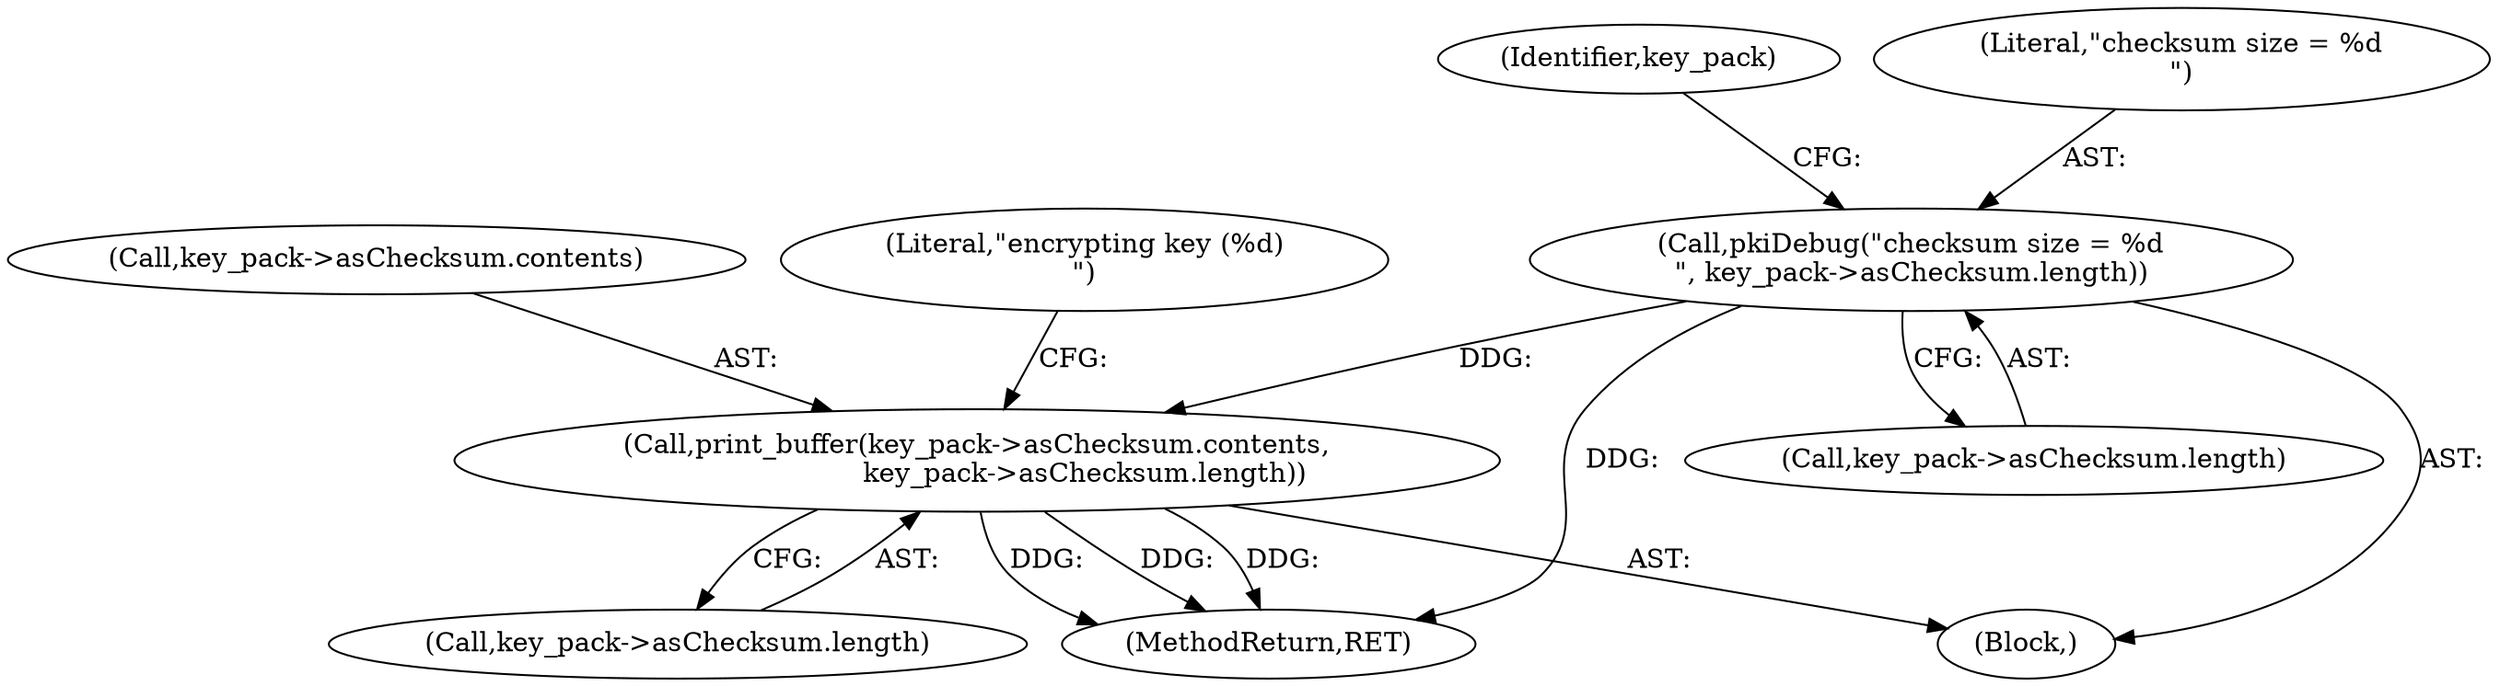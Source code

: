 digraph "0_krb5_db64ca25d661a47b996b4e2645998b5d7f0eb52c@pointer" {
"1000802" [label="(Call,pkiDebug(\"checksum size = %d\n\", key_pack->asChecksum.length))"];
"1000809" [label="(Call,print_buffer(key_pack->asChecksum.contents,\n                         key_pack->asChecksum.length))"];
"1000821" [label="(Literal,\"encrypting key (%d)\n\")"];
"1000804" [label="(Call,key_pack->asChecksum.length)"];
"1000812" [label="(Identifier,key_pack)"];
"1000759" [label="(Block,)"];
"1000810" [label="(Call,key_pack->asChecksum.contents)"];
"1000809" [label="(Call,print_buffer(key_pack->asChecksum.contents,\n                         key_pack->asChecksum.length))"];
"1000802" [label="(Call,pkiDebug(\"checksum size = %d\n\", key_pack->asChecksum.length))"];
"1000803" [label="(Literal,\"checksum size = %d\n\")"];
"1000815" [label="(Call,key_pack->asChecksum.length)"];
"1001409" [label="(MethodReturn,RET)"];
"1000802" -> "1000759"  [label="AST: "];
"1000802" -> "1000804"  [label="CFG: "];
"1000803" -> "1000802"  [label="AST: "];
"1000804" -> "1000802"  [label="AST: "];
"1000812" -> "1000802"  [label="CFG: "];
"1000802" -> "1001409"  [label="DDG: "];
"1000802" -> "1000809"  [label="DDG: "];
"1000809" -> "1000759"  [label="AST: "];
"1000809" -> "1000815"  [label="CFG: "];
"1000810" -> "1000809"  [label="AST: "];
"1000815" -> "1000809"  [label="AST: "];
"1000821" -> "1000809"  [label="CFG: "];
"1000809" -> "1001409"  [label="DDG: "];
"1000809" -> "1001409"  [label="DDG: "];
"1000809" -> "1001409"  [label="DDG: "];
}
